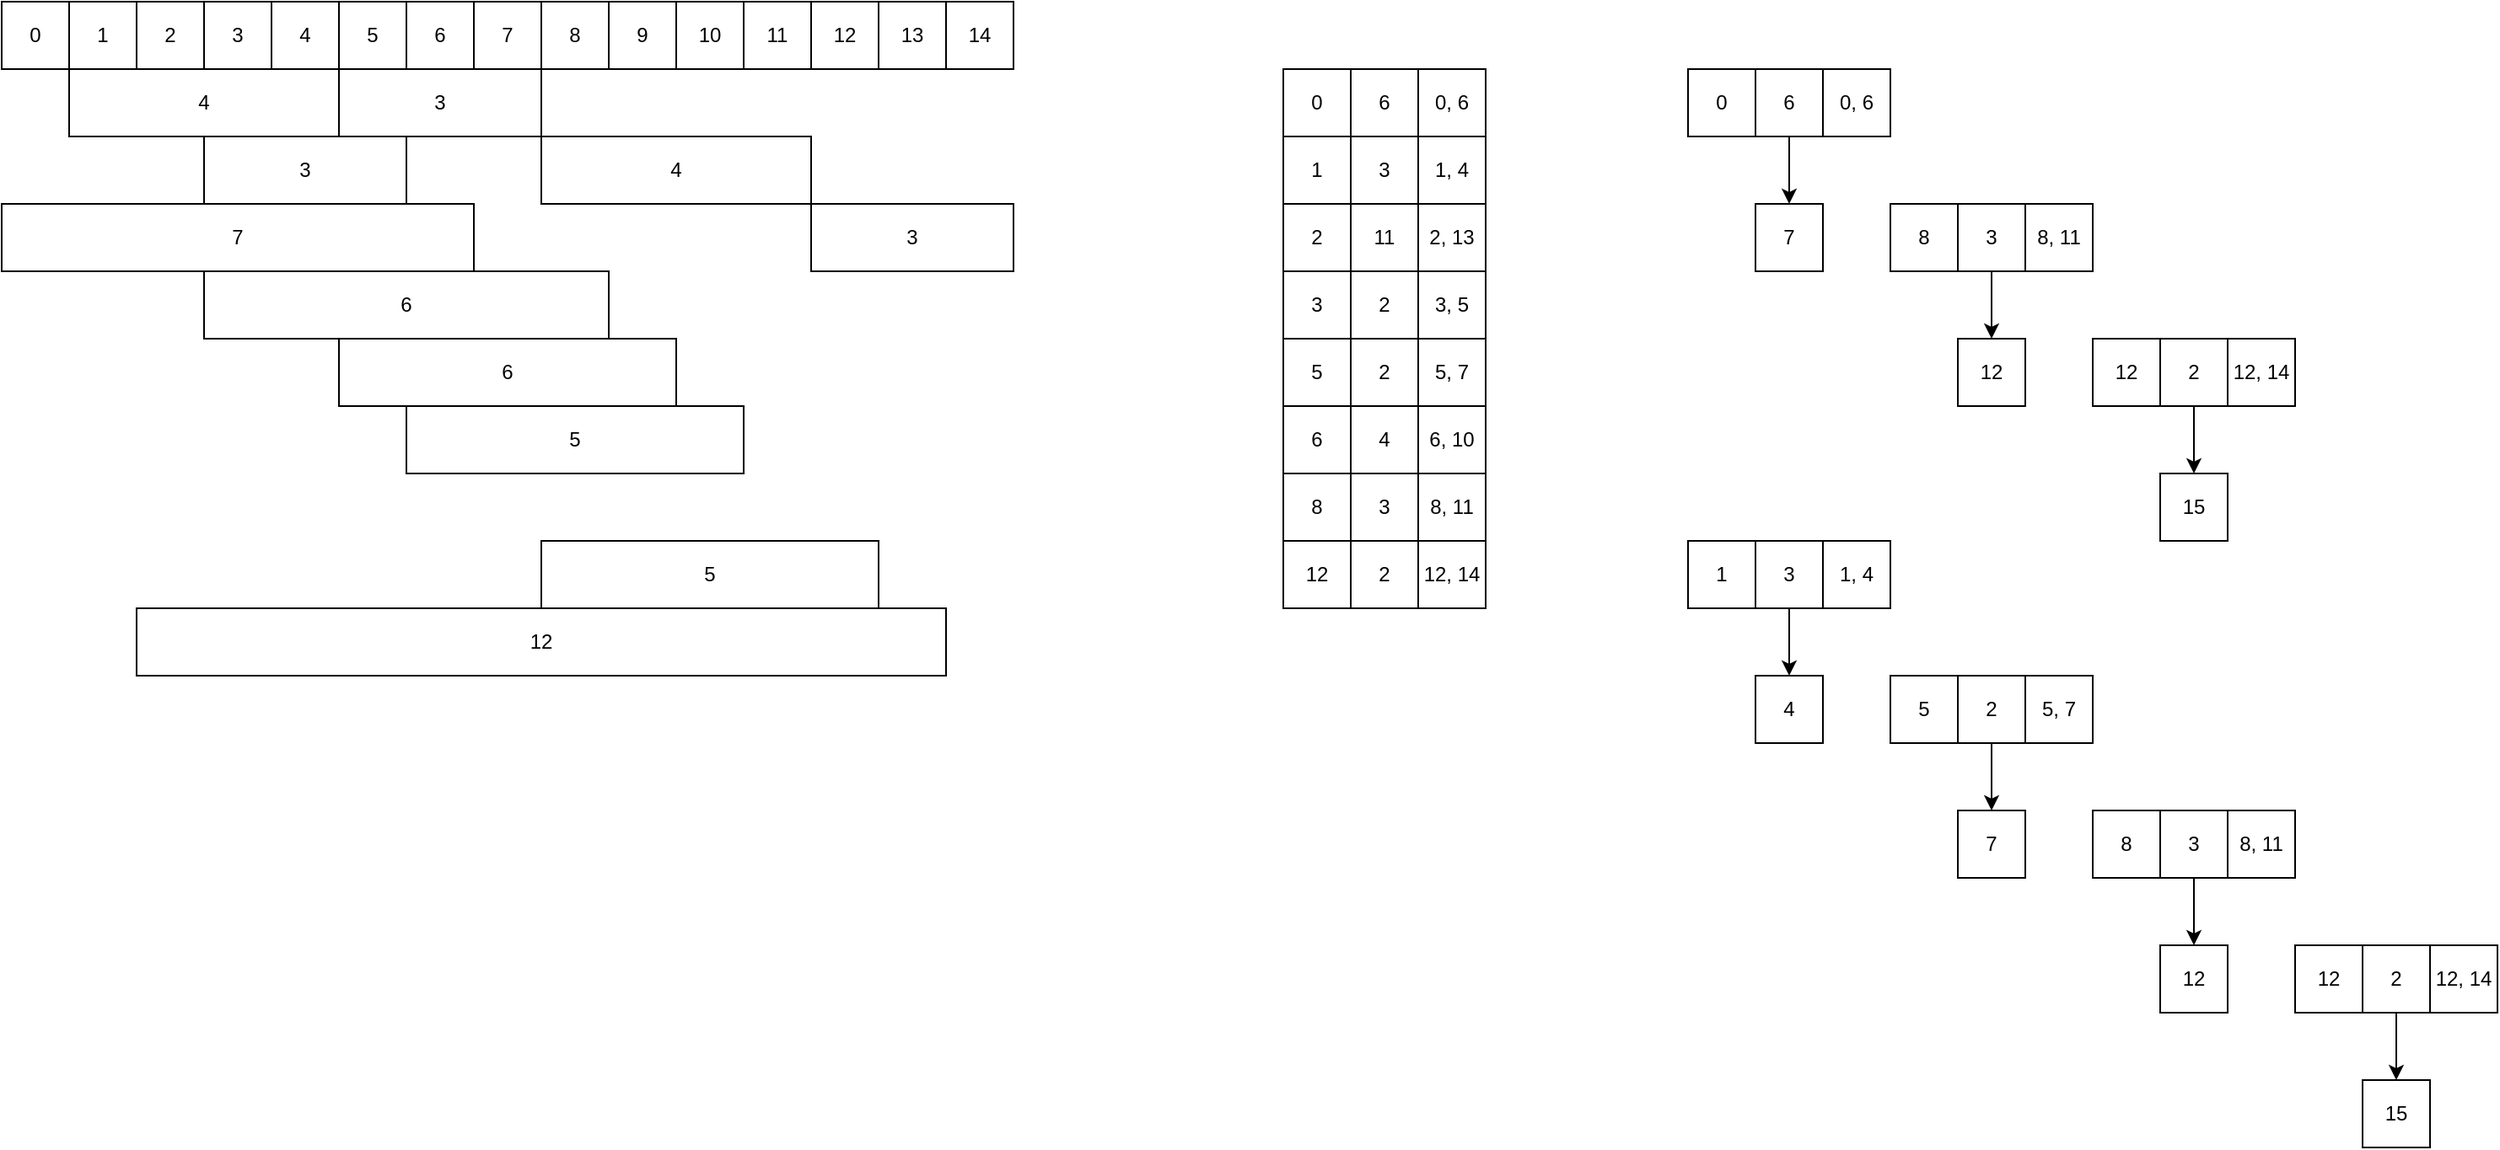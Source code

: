 <mxfile version="13.7.9" type="device"><diagram id="1hgVxUWPdw9Uz_JCZbwW" name="페이지-1"><mxGraphModel dx="1362" dy="806" grid="1" gridSize="10" guides="1" tooltips="1" connect="1" arrows="1" fold="1" page="1" pageScale="1" pageWidth="10000" pageHeight="10000" math="0" shadow="0"><root><mxCell id="0"/><mxCell id="1" parent="0"/><mxCell id="hNyTfDLpH3bgE1Rz_3KT-1" value="4" style="rounded=0;whiteSpace=wrap;html=1;" vertex="1" parent="1"><mxGeometry x="400" y="120" width="160" height="40" as="geometry"/></mxCell><mxCell id="hNyTfDLpH3bgE1Rz_3KT-2" value="0" style="rounded=0;whiteSpace=wrap;html=1;" vertex="1" parent="1"><mxGeometry x="360" y="80" width="40" height="40" as="geometry"/></mxCell><mxCell id="hNyTfDLpH3bgE1Rz_3KT-3" value="1" style="rounded=0;whiteSpace=wrap;html=1;" vertex="1" parent="1"><mxGeometry x="400" y="80" width="40" height="40" as="geometry"/></mxCell><mxCell id="hNyTfDLpH3bgE1Rz_3KT-4" value="2" style="rounded=0;whiteSpace=wrap;html=1;" vertex="1" parent="1"><mxGeometry x="440" y="80" width="40" height="40" as="geometry"/></mxCell><mxCell id="hNyTfDLpH3bgE1Rz_3KT-5" value="3" style="rounded=0;whiteSpace=wrap;html=1;" vertex="1" parent="1"><mxGeometry x="480" y="80" width="40" height="40" as="geometry"/></mxCell><mxCell id="hNyTfDLpH3bgE1Rz_3KT-6" value="6" style="rounded=0;whiteSpace=wrap;html=1;" vertex="1" parent="1"><mxGeometry x="600" y="80" width="40" height="40" as="geometry"/></mxCell><mxCell id="hNyTfDLpH3bgE1Rz_3KT-7" value="7" style="rounded=0;whiteSpace=wrap;html=1;" vertex="1" parent="1"><mxGeometry x="640" y="80" width="40" height="40" as="geometry"/></mxCell><mxCell id="hNyTfDLpH3bgE1Rz_3KT-8" value="4" style="rounded=0;whiteSpace=wrap;html=1;" vertex="1" parent="1"><mxGeometry x="520" y="80" width="40" height="40" as="geometry"/></mxCell><mxCell id="hNyTfDLpH3bgE1Rz_3KT-9" value="5" style="rounded=0;whiteSpace=wrap;html=1;" vertex="1" parent="1"><mxGeometry x="560" y="80" width="40" height="40" as="geometry"/></mxCell><mxCell id="hNyTfDLpH3bgE1Rz_3KT-10" value="8" style="rounded=0;whiteSpace=wrap;html=1;" vertex="1" parent="1"><mxGeometry x="680" y="80" width="40" height="40" as="geometry"/></mxCell><mxCell id="hNyTfDLpH3bgE1Rz_3KT-11" value="9" style="rounded=0;whiteSpace=wrap;html=1;" vertex="1" parent="1"><mxGeometry x="720" y="80" width="40" height="40" as="geometry"/></mxCell><mxCell id="hNyTfDLpH3bgE1Rz_3KT-12" value="10" style="rounded=0;whiteSpace=wrap;html=1;" vertex="1" parent="1"><mxGeometry x="760" y="80" width="40" height="40" as="geometry"/></mxCell><mxCell id="hNyTfDLpH3bgE1Rz_3KT-13" value="11" style="rounded=0;whiteSpace=wrap;html=1;" vertex="1" parent="1"><mxGeometry x="800" y="80" width="40" height="40" as="geometry"/></mxCell><mxCell id="hNyTfDLpH3bgE1Rz_3KT-14" value="12" style="rounded=0;whiteSpace=wrap;html=1;" vertex="1" parent="1"><mxGeometry x="840" y="80" width="40" height="40" as="geometry"/></mxCell><mxCell id="hNyTfDLpH3bgE1Rz_3KT-15" value="13" style="rounded=0;whiteSpace=wrap;html=1;" vertex="1" parent="1"><mxGeometry x="880" y="80" width="40" height="40" as="geometry"/></mxCell><mxCell id="hNyTfDLpH3bgE1Rz_3KT-16" value="14" style="rounded=0;whiteSpace=wrap;html=1;" vertex="1" parent="1"><mxGeometry x="920" y="80" width="40" height="40" as="geometry"/></mxCell><mxCell id="hNyTfDLpH3bgE1Rz_3KT-17" value="3" style="rounded=0;whiteSpace=wrap;html=1;" vertex="1" parent="1"><mxGeometry x="480" y="160" width="120" height="40" as="geometry"/></mxCell><mxCell id="hNyTfDLpH3bgE1Rz_3KT-18" value="7" style="rounded=0;whiteSpace=wrap;html=1;" vertex="1" parent="1"><mxGeometry x="360" y="200" width="280" height="40" as="geometry"/></mxCell><mxCell id="hNyTfDLpH3bgE1Rz_3KT-19" value="3" style="rounded=0;whiteSpace=wrap;html=1;" vertex="1" parent="1"><mxGeometry x="560" y="120" width="120" height="40" as="geometry"/></mxCell><mxCell id="hNyTfDLpH3bgE1Rz_3KT-20" value="6" style="rounded=0;whiteSpace=wrap;html=1;" vertex="1" parent="1"><mxGeometry x="480" y="240" width="240" height="40" as="geometry"/></mxCell><mxCell id="hNyTfDLpH3bgE1Rz_3KT-21" value="6" style="rounded=0;whiteSpace=wrap;html=1;" vertex="1" parent="1"><mxGeometry x="560" y="280" width="200" height="40" as="geometry"/></mxCell><mxCell id="hNyTfDLpH3bgE1Rz_3KT-22" value="5" style="rounded=0;whiteSpace=wrap;html=1;" vertex="1" parent="1"><mxGeometry x="600" y="320" width="200" height="40" as="geometry"/></mxCell><mxCell id="hNyTfDLpH3bgE1Rz_3KT-23" value="4" style="rounded=0;whiteSpace=wrap;html=1;" vertex="1" parent="1"><mxGeometry x="680" y="160" width="160" height="40" as="geometry"/></mxCell><mxCell id="hNyTfDLpH3bgE1Rz_3KT-24" value="5" style="rounded=0;whiteSpace=wrap;html=1;" vertex="1" parent="1"><mxGeometry x="680" y="400" width="200" height="40" as="geometry"/></mxCell><mxCell id="hNyTfDLpH3bgE1Rz_3KT-25" value="12" style="rounded=0;whiteSpace=wrap;html=1;" vertex="1" parent="1"><mxGeometry x="440" y="440" width="480" height="40" as="geometry"/></mxCell><mxCell id="hNyTfDLpH3bgE1Rz_3KT-26" value="3" style="rounded=0;whiteSpace=wrap;html=1;" vertex="1" parent="1"><mxGeometry x="840" y="200" width="120" height="40" as="geometry"/></mxCell><mxCell id="hNyTfDLpH3bgE1Rz_3KT-45" value="0" style="rounded=0;whiteSpace=wrap;html=1;" vertex="1" parent="1"><mxGeometry x="1120" y="120" width="40" height="40" as="geometry"/></mxCell><mxCell id="hNyTfDLpH3bgE1Rz_3KT-46" value="1" style="rounded=0;whiteSpace=wrap;html=1;" vertex="1" parent="1"><mxGeometry x="1120" y="160" width="40" height="40" as="geometry"/></mxCell><mxCell id="hNyTfDLpH3bgE1Rz_3KT-47" value="2" style="rounded=0;whiteSpace=wrap;html=1;" vertex="1" parent="1"><mxGeometry x="1120" y="200" width="40" height="40" as="geometry"/></mxCell><mxCell id="hNyTfDLpH3bgE1Rz_3KT-48" value="3" style="rounded=0;whiteSpace=wrap;html=1;" vertex="1" parent="1"><mxGeometry x="1120" y="240" width="40" height="40" as="geometry"/></mxCell><mxCell id="hNyTfDLpH3bgE1Rz_3KT-49" value="5" style="rounded=0;whiteSpace=wrap;html=1;" vertex="1" parent="1"><mxGeometry x="1120" y="280" width="40" height="40" as="geometry"/></mxCell><mxCell id="hNyTfDLpH3bgE1Rz_3KT-50" value="6" style="rounded=0;whiteSpace=wrap;html=1;" vertex="1" parent="1"><mxGeometry x="1120" y="320" width="40" height="40" as="geometry"/></mxCell><mxCell id="hNyTfDLpH3bgE1Rz_3KT-51" value="8" style="rounded=0;whiteSpace=wrap;html=1;" vertex="1" parent="1"><mxGeometry x="1120" y="360" width="40" height="40" as="geometry"/></mxCell><mxCell id="hNyTfDLpH3bgE1Rz_3KT-52" value="12" style="rounded=0;whiteSpace=wrap;html=1;" vertex="1" parent="1"><mxGeometry x="1120" y="400" width="40" height="40" as="geometry"/></mxCell><mxCell id="hNyTfDLpH3bgE1Rz_3KT-53" value="6" style="rounded=0;whiteSpace=wrap;html=1;" vertex="1" parent="1"><mxGeometry x="1160" y="120" width="40" height="40" as="geometry"/></mxCell><mxCell id="hNyTfDLpH3bgE1Rz_3KT-54" value="3" style="rounded=0;whiteSpace=wrap;html=1;" vertex="1" parent="1"><mxGeometry x="1160" y="160" width="40" height="40" as="geometry"/></mxCell><mxCell id="hNyTfDLpH3bgE1Rz_3KT-55" value="11" style="rounded=0;whiteSpace=wrap;html=1;" vertex="1" parent="1"><mxGeometry x="1160" y="200" width="40" height="40" as="geometry"/></mxCell><mxCell id="hNyTfDLpH3bgE1Rz_3KT-56" value="2" style="rounded=0;whiteSpace=wrap;html=1;" vertex="1" parent="1"><mxGeometry x="1160" y="240" width="40" height="40" as="geometry"/></mxCell><mxCell id="hNyTfDLpH3bgE1Rz_3KT-57" value="2" style="rounded=0;whiteSpace=wrap;html=1;" vertex="1" parent="1"><mxGeometry x="1160" y="280" width="40" height="40" as="geometry"/></mxCell><mxCell id="hNyTfDLpH3bgE1Rz_3KT-58" value="4" style="rounded=0;whiteSpace=wrap;html=1;" vertex="1" parent="1"><mxGeometry x="1160" y="320" width="40" height="40" as="geometry"/></mxCell><mxCell id="hNyTfDLpH3bgE1Rz_3KT-59" value="3" style="rounded=0;whiteSpace=wrap;html=1;" vertex="1" parent="1"><mxGeometry x="1160" y="360" width="40" height="40" as="geometry"/></mxCell><mxCell id="hNyTfDLpH3bgE1Rz_3KT-60" value="2" style="rounded=0;whiteSpace=wrap;html=1;" vertex="1" parent="1"><mxGeometry x="1160" y="400" width="40" height="40" as="geometry"/></mxCell><mxCell id="hNyTfDLpH3bgE1Rz_3KT-61" value="0, 6" style="rounded=0;whiteSpace=wrap;html=1;" vertex="1" parent="1"><mxGeometry x="1200" y="120" width="40" height="40" as="geometry"/></mxCell><mxCell id="hNyTfDLpH3bgE1Rz_3KT-62" value="1, 4" style="rounded=0;whiteSpace=wrap;html=1;" vertex="1" parent="1"><mxGeometry x="1200" y="160" width="40" height="40" as="geometry"/></mxCell><mxCell id="hNyTfDLpH3bgE1Rz_3KT-63" value="2, 13" style="rounded=0;whiteSpace=wrap;html=1;" vertex="1" parent="1"><mxGeometry x="1200" y="200" width="40" height="40" as="geometry"/></mxCell><mxCell id="hNyTfDLpH3bgE1Rz_3KT-64" value="3, 5" style="rounded=0;whiteSpace=wrap;html=1;" vertex="1" parent="1"><mxGeometry x="1200" y="240" width="40" height="40" as="geometry"/></mxCell><mxCell id="hNyTfDLpH3bgE1Rz_3KT-65" value="5, 7" style="rounded=0;whiteSpace=wrap;html=1;" vertex="1" parent="1"><mxGeometry x="1200" y="280" width="40" height="40" as="geometry"/></mxCell><mxCell id="hNyTfDLpH3bgE1Rz_3KT-66" value="6, 10" style="rounded=0;whiteSpace=wrap;html=1;" vertex="1" parent="1"><mxGeometry x="1200" y="320" width="40" height="40" as="geometry"/></mxCell><mxCell id="hNyTfDLpH3bgE1Rz_3KT-67" value="8, 11" style="rounded=0;whiteSpace=wrap;html=1;" vertex="1" parent="1"><mxGeometry x="1200" y="360" width="40" height="40" as="geometry"/></mxCell><mxCell id="hNyTfDLpH3bgE1Rz_3KT-68" value="12, 14" style="rounded=0;whiteSpace=wrap;html=1;" vertex="1" parent="1"><mxGeometry x="1200" y="400" width="40" height="40" as="geometry"/></mxCell><mxCell id="hNyTfDLpH3bgE1Rz_3KT-69" value="0" style="rounded=0;whiteSpace=wrap;html=1;" vertex="1" parent="1"><mxGeometry x="1360" y="120" width="40" height="40" as="geometry"/></mxCell><mxCell id="hNyTfDLpH3bgE1Rz_3KT-73" value="" style="edgeStyle=orthogonalEdgeStyle;rounded=0;orthogonalLoop=1;jettySize=auto;html=1;" edge="1" parent="1" source="hNyTfDLpH3bgE1Rz_3KT-70" target="hNyTfDLpH3bgE1Rz_3KT-72"><mxGeometry relative="1" as="geometry"/></mxCell><mxCell id="hNyTfDLpH3bgE1Rz_3KT-70" value="6" style="rounded=0;whiteSpace=wrap;html=1;" vertex="1" parent="1"><mxGeometry x="1400" y="120" width="40" height="40" as="geometry"/></mxCell><mxCell id="hNyTfDLpH3bgE1Rz_3KT-71" value="0, 6" style="rounded=0;whiteSpace=wrap;html=1;" vertex="1" parent="1"><mxGeometry x="1440" y="120" width="40" height="40" as="geometry"/></mxCell><mxCell id="hNyTfDLpH3bgE1Rz_3KT-72" value="7" style="rounded=0;whiteSpace=wrap;html=1;" vertex="1" parent="1"><mxGeometry x="1400" y="200" width="40" height="40" as="geometry"/></mxCell><mxCell id="hNyTfDLpH3bgE1Rz_3KT-74" value="8" style="rounded=0;whiteSpace=wrap;html=1;" vertex="1" parent="1"><mxGeometry x="1480" y="200" width="40" height="40" as="geometry"/></mxCell><mxCell id="hNyTfDLpH3bgE1Rz_3KT-78" value="" style="edgeStyle=orthogonalEdgeStyle;rounded=0;orthogonalLoop=1;jettySize=auto;html=1;" edge="1" parent="1" source="hNyTfDLpH3bgE1Rz_3KT-75" target="hNyTfDLpH3bgE1Rz_3KT-77"><mxGeometry relative="1" as="geometry"/></mxCell><mxCell id="hNyTfDLpH3bgE1Rz_3KT-75" value="3" style="rounded=0;whiteSpace=wrap;html=1;" vertex="1" parent="1"><mxGeometry x="1520" y="200" width="40" height="40" as="geometry"/></mxCell><mxCell id="hNyTfDLpH3bgE1Rz_3KT-76" value="8, 11" style="rounded=0;whiteSpace=wrap;html=1;" vertex="1" parent="1"><mxGeometry x="1560" y="200" width="40" height="40" as="geometry"/></mxCell><mxCell id="hNyTfDLpH3bgE1Rz_3KT-77" value="12" style="rounded=0;whiteSpace=wrap;html=1;" vertex="1" parent="1"><mxGeometry x="1520" y="280" width="40" height="40" as="geometry"/></mxCell><mxCell id="hNyTfDLpH3bgE1Rz_3KT-79" value="12" style="rounded=0;whiteSpace=wrap;html=1;" vertex="1" parent="1"><mxGeometry x="1600" y="280" width="40" height="40" as="geometry"/></mxCell><mxCell id="hNyTfDLpH3bgE1Rz_3KT-102" value="" style="edgeStyle=orthogonalEdgeStyle;rounded=0;orthogonalLoop=1;jettySize=auto;html=1;" edge="1" parent="1" source="hNyTfDLpH3bgE1Rz_3KT-80" target="hNyTfDLpH3bgE1Rz_3KT-101"><mxGeometry relative="1" as="geometry"/></mxCell><mxCell id="hNyTfDLpH3bgE1Rz_3KT-80" value="2" style="rounded=0;whiteSpace=wrap;html=1;" vertex="1" parent="1"><mxGeometry x="1640" y="280" width="40" height="40" as="geometry"/></mxCell><mxCell id="hNyTfDLpH3bgE1Rz_3KT-81" value="12, 14" style="rounded=0;whiteSpace=wrap;html=1;" vertex="1" parent="1"><mxGeometry x="1680" y="280" width="40" height="40" as="geometry"/></mxCell><mxCell id="hNyTfDLpH3bgE1Rz_3KT-82" value="1" style="rounded=0;whiteSpace=wrap;html=1;" vertex="1" parent="1"><mxGeometry x="1360" y="400" width="40" height="40" as="geometry"/></mxCell><mxCell id="hNyTfDLpH3bgE1Rz_3KT-89" value="" style="edgeStyle=orthogonalEdgeStyle;rounded=0;orthogonalLoop=1;jettySize=auto;html=1;" edge="1" parent="1" source="hNyTfDLpH3bgE1Rz_3KT-83" target="hNyTfDLpH3bgE1Rz_3KT-88"><mxGeometry relative="1" as="geometry"/></mxCell><mxCell id="hNyTfDLpH3bgE1Rz_3KT-83" value="3" style="rounded=0;whiteSpace=wrap;html=1;" vertex="1" parent="1"><mxGeometry x="1400" y="400" width="40" height="40" as="geometry"/></mxCell><mxCell id="hNyTfDLpH3bgE1Rz_3KT-84" value="1, 4" style="rounded=0;whiteSpace=wrap;html=1;" vertex="1" parent="1"><mxGeometry x="1440" y="400" width="40" height="40" as="geometry"/></mxCell><mxCell id="hNyTfDLpH3bgE1Rz_3KT-85" value="5" style="rounded=0;whiteSpace=wrap;html=1;" vertex="1" parent="1"><mxGeometry x="1480" y="480" width="40" height="40" as="geometry"/></mxCell><mxCell id="hNyTfDLpH3bgE1Rz_3KT-91" value="" style="edgeStyle=orthogonalEdgeStyle;rounded=0;orthogonalLoop=1;jettySize=auto;html=1;" edge="1" parent="1" source="hNyTfDLpH3bgE1Rz_3KT-86" target="hNyTfDLpH3bgE1Rz_3KT-90"><mxGeometry relative="1" as="geometry"/></mxCell><mxCell id="hNyTfDLpH3bgE1Rz_3KT-86" value="2" style="rounded=0;whiteSpace=wrap;html=1;" vertex="1" parent="1"><mxGeometry x="1520" y="480" width="40" height="40" as="geometry"/></mxCell><mxCell id="hNyTfDLpH3bgE1Rz_3KT-87" value="5, 7" style="rounded=0;whiteSpace=wrap;html=1;" vertex="1" parent="1"><mxGeometry x="1560" y="480" width="40" height="40" as="geometry"/></mxCell><mxCell id="hNyTfDLpH3bgE1Rz_3KT-88" value="4" style="rounded=0;whiteSpace=wrap;html=1;" vertex="1" parent="1"><mxGeometry x="1400" y="480" width="40" height="40" as="geometry"/></mxCell><mxCell id="hNyTfDLpH3bgE1Rz_3KT-90" value="7" style="rounded=0;whiteSpace=wrap;html=1;" vertex="1" parent="1"><mxGeometry x="1520" y="560" width="40" height="40" as="geometry"/></mxCell><mxCell id="hNyTfDLpH3bgE1Rz_3KT-92" value="8" style="rounded=0;whiteSpace=wrap;html=1;" vertex="1" parent="1"><mxGeometry x="1600" y="560" width="40" height="40" as="geometry"/></mxCell><mxCell id="hNyTfDLpH3bgE1Rz_3KT-97" value="" style="edgeStyle=orthogonalEdgeStyle;rounded=0;orthogonalLoop=1;jettySize=auto;html=1;" edge="1" parent="1" source="hNyTfDLpH3bgE1Rz_3KT-93" target="hNyTfDLpH3bgE1Rz_3KT-95"><mxGeometry relative="1" as="geometry"/></mxCell><mxCell id="hNyTfDLpH3bgE1Rz_3KT-93" value="3" style="rounded=0;whiteSpace=wrap;html=1;" vertex="1" parent="1"><mxGeometry x="1640" y="560" width="40" height="40" as="geometry"/></mxCell><mxCell id="hNyTfDLpH3bgE1Rz_3KT-94" value="8, 11" style="rounded=0;whiteSpace=wrap;html=1;" vertex="1" parent="1"><mxGeometry x="1680" y="560" width="40" height="40" as="geometry"/></mxCell><mxCell id="hNyTfDLpH3bgE1Rz_3KT-95" value="12" style="rounded=0;whiteSpace=wrap;html=1;" vertex="1" parent="1"><mxGeometry x="1640" y="640" width="40" height="40" as="geometry"/></mxCell><mxCell id="hNyTfDLpH3bgE1Rz_3KT-98" value="12" style="rounded=0;whiteSpace=wrap;html=1;" vertex="1" parent="1"><mxGeometry x="1720" y="640" width="40" height="40" as="geometry"/></mxCell><mxCell id="hNyTfDLpH3bgE1Rz_3KT-104" value="" style="edgeStyle=orthogonalEdgeStyle;rounded=0;orthogonalLoop=1;jettySize=auto;html=1;" edge="1" parent="1" source="hNyTfDLpH3bgE1Rz_3KT-99" target="hNyTfDLpH3bgE1Rz_3KT-103"><mxGeometry relative="1" as="geometry"/></mxCell><mxCell id="hNyTfDLpH3bgE1Rz_3KT-99" value="2" style="rounded=0;whiteSpace=wrap;html=1;" vertex="1" parent="1"><mxGeometry x="1760" y="640" width="40" height="40" as="geometry"/></mxCell><mxCell id="hNyTfDLpH3bgE1Rz_3KT-100" value="12, 14" style="rounded=0;whiteSpace=wrap;html=1;" vertex="1" parent="1"><mxGeometry x="1800" y="640" width="40" height="40" as="geometry"/></mxCell><mxCell id="hNyTfDLpH3bgE1Rz_3KT-101" value="15" style="rounded=0;whiteSpace=wrap;html=1;" vertex="1" parent="1"><mxGeometry x="1640" y="360" width="40" height="40" as="geometry"/></mxCell><mxCell id="hNyTfDLpH3bgE1Rz_3KT-103" value="15" style="rounded=0;whiteSpace=wrap;html=1;" vertex="1" parent="1"><mxGeometry x="1760" y="720" width="40" height="40" as="geometry"/></mxCell></root></mxGraphModel></diagram></mxfile>